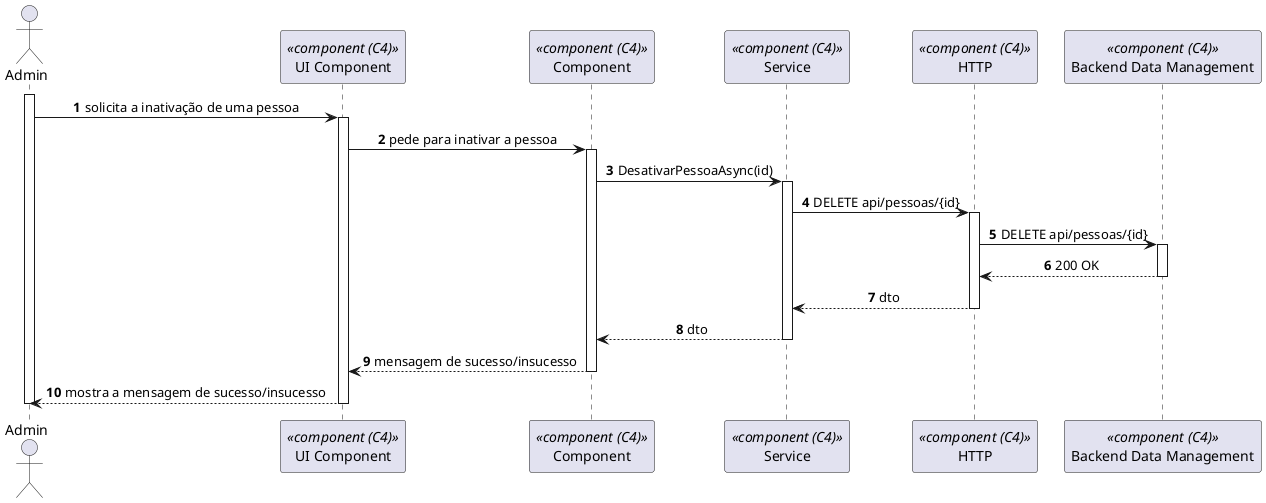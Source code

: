 @startuml DesativarPessoa
autonumber
skinparam DefaultTextAlignment center
actor Admin as "Admin"
participant ComponentUI as "UI Component" <<component (C4)>>
participant Component as "Component" <<component (C4)>>
participant Service as "Service" <<component (C4)>>
participant HTTP as "HTTP" <<component (C4)>>

participant BackendDataManagement as "Backend Data Management" <<component (C4)>>

activate Admin

    Admin -> ComponentUI : solicita a inativação de uma pessoa
    activate ComponentUI

        ComponentUI -> Component : pede para inativar a pessoa
        activate Component

            Component -> Service : DesativarPessoaAsync(id)
            activate Service

                Service -> HTTP : DELETE api/pessoas/{id}
                activate HTTP

                    HTTP -> BackendDataManagement : DELETE api/pessoas/{id}
                    activate BackendDataManagement

                    BackendDataManagement --> HTTP : 200 OK
                    deactivate BackendDataManagement
                    
                HTTP --> Service : dto
                deactivate HTTP

            Service --> Component : dto
            deactivate Service

            Component --> ComponentUI : mensagem de sucesso/insucesso
        deactivate Component

    Admin <-- ComponentUI : mostra a mensagem de sucesso/insucesso
    deactivate ComponentUI

deactivate Admin

@enduml